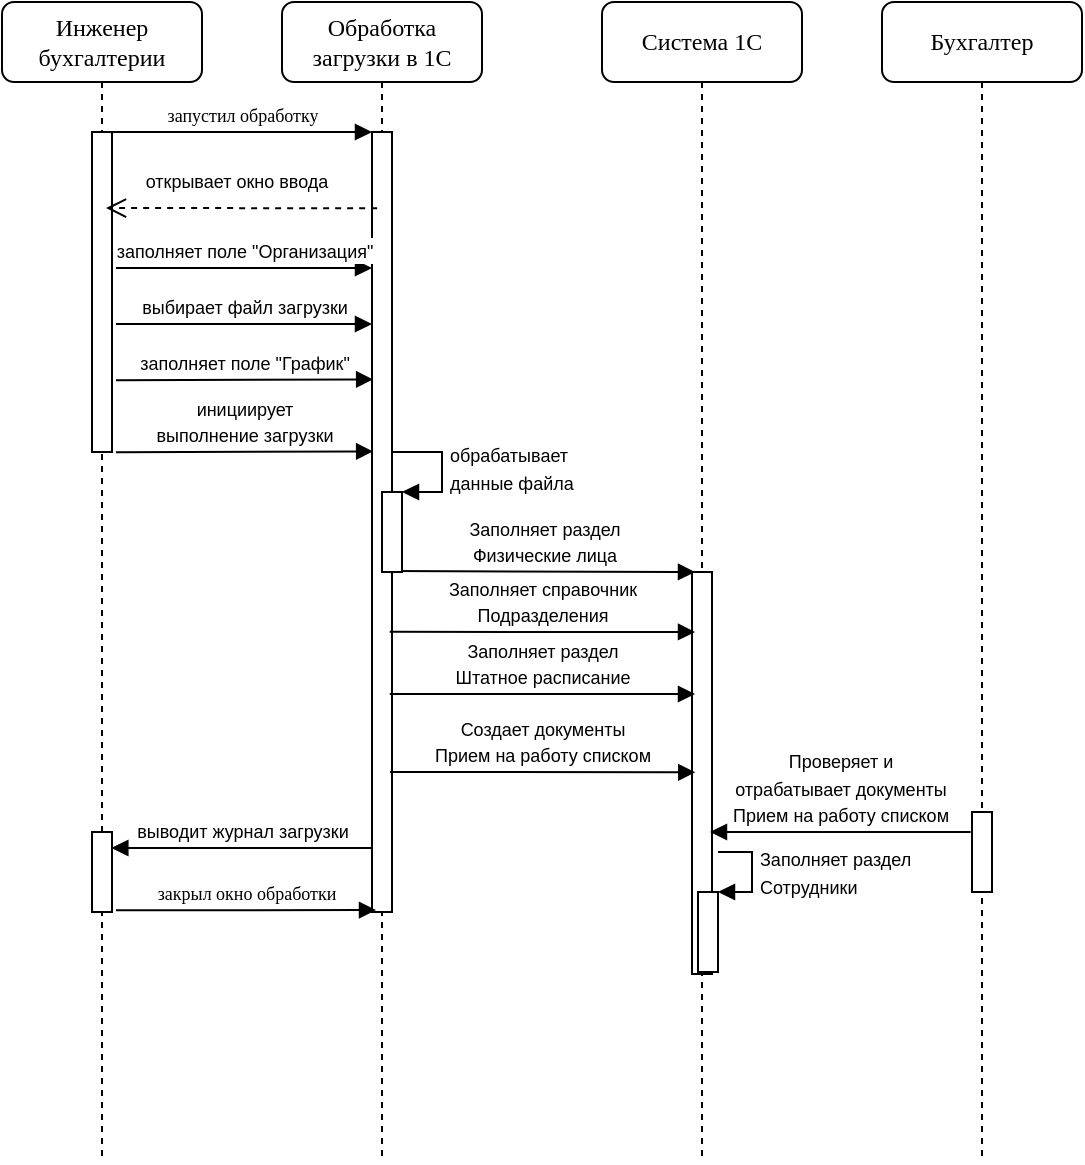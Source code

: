 <mxfile version="14.0.3" type="github">
  <diagram name="Page-1" id="13e1069c-82ec-6db2-03f1-153e76fe0fe0">
    <mxGraphModel dx="1013" dy="489" grid="1" gridSize="10" guides="1" tooltips="1" connect="1" arrows="1" fold="1" page="1" pageScale="1" pageWidth="1100" pageHeight="850" background="#ffffff" math="0" shadow="0">
      <root>
        <mxCell id="0" />
        <mxCell id="1" parent="0" />
        <mxCell id="7baba1c4bc27f4b0-2" value="Обработка загрузки в 1С" style="shape=umlLifeline;perimeter=lifelinePerimeter;whiteSpace=wrap;html=1;container=1;collapsible=0;recursiveResize=0;outlineConnect=0;rounded=1;shadow=0;comic=0;labelBackgroundColor=none;strokeWidth=1;fontFamily=Verdana;fontSize=12;align=center;" parent="1" vertex="1">
          <mxGeometry x="240" y="80" width="100" height="580" as="geometry" />
        </mxCell>
        <mxCell id="z16xJ5DNF8u_oxPosoF0-1" value="" style="html=1;points=[];perimeter=orthogonalPerimeter;" vertex="1" parent="7baba1c4bc27f4b0-2">
          <mxGeometry x="45" y="65" width="10" height="390" as="geometry" />
        </mxCell>
        <mxCell id="7baba1c4bc27f4b0-3" value="Система 1С" style="shape=umlLifeline;perimeter=lifelinePerimeter;whiteSpace=wrap;html=1;container=1;collapsible=0;recursiveResize=0;outlineConnect=0;rounded=1;shadow=0;comic=0;labelBackgroundColor=none;strokeWidth=1;fontFamily=Verdana;fontSize=12;align=center;" parent="1" vertex="1">
          <mxGeometry x="400" y="80" width="100" height="580" as="geometry" />
        </mxCell>
        <mxCell id="7baba1c4bc27f4b0-13" value="" style="html=1;points=[];perimeter=orthogonalPerimeter;rounded=0;shadow=0;comic=0;labelBackgroundColor=none;strokeWidth=1;fontFamily=Verdana;fontSize=12;align=center;" parent="7baba1c4bc27f4b0-3" vertex="1">
          <mxGeometry x="45" y="285" width="10" height="201" as="geometry" />
        </mxCell>
        <mxCell id="z16xJ5DNF8u_oxPosoF0-20" value="" style="html=1;points=[];perimeter=orthogonalPerimeter;" vertex="1" parent="7baba1c4bc27f4b0-3">
          <mxGeometry x="48" y="445" width="10" height="40" as="geometry" />
        </mxCell>
        <mxCell id="z16xJ5DNF8u_oxPosoF0-21" value="&lt;div&gt;&lt;font style=&quot;font-size: 9px&quot;&gt;Заполняет раздел &lt;br&gt;&lt;/font&gt;&lt;/div&gt;&lt;div&gt;&lt;font style=&quot;font-size: 9px&quot;&gt;Сотрудники&lt;br&gt;&lt;/font&gt;&lt;/div&gt;" style="edgeStyle=orthogonalEdgeStyle;html=1;align=left;spacingLeft=2;endArrow=block;rounded=0;entryX=1;entryY=0;" edge="1" parent="7baba1c4bc27f4b0-3">
          <mxGeometry relative="1" as="geometry">
            <mxPoint x="58" y="425" as="sourcePoint" />
            <Array as="points">
              <mxPoint x="75" y="425" />
            </Array>
            <mxPoint x="58" y="445" as="targetPoint" />
          </mxGeometry>
        </mxCell>
        <mxCell id="7baba1c4bc27f4b0-4" value="Бухгалтер" style="shape=umlLifeline;perimeter=lifelinePerimeter;whiteSpace=wrap;html=1;container=1;collapsible=0;recursiveResize=0;outlineConnect=0;rounded=1;shadow=0;comic=0;labelBackgroundColor=none;strokeWidth=1;fontFamily=Verdana;fontSize=12;align=center;" parent="1" vertex="1">
          <mxGeometry x="540" y="80" width="100" height="580" as="geometry" />
        </mxCell>
        <mxCell id="7baba1c4bc27f4b0-19" value="" style="html=1;points=[];perimeter=orthogonalPerimeter;rounded=0;shadow=0;comic=0;labelBackgroundColor=none;strokeWidth=1;fontFamily=Verdana;fontSize=12;align=center;" parent="7baba1c4bc27f4b0-4" vertex="1">
          <mxGeometry x="45" y="405" width="10" height="40" as="geometry" />
        </mxCell>
        <mxCell id="7baba1c4bc27f4b0-8" value="Инженер бухгалтерии" style="shape=umlLifeline;perimeter=lifelinePerimeter;whiteSpace=wrap;html=1;container=1;collapsible=0;recursiveResize=0;outlineConnect=0;rounded=1;shadow=0;comic=0;labelBackgroundColor=none;strokeWidth=1;fontFamily=Verdana;fontSize=12;align=center;" parent="1" vertex="1">
          <mxGeometry x="100" y="80" width="100" height="580" as="geometry" />
        </mxCell>
        <mxCell id="7baba1c4bc27f4b0-9" value="" style="html=1;points=[];perimeter=orthogonalPerimeter;rounded=0;shadow=0;comic=0;labelBackgroundColor=none;strokeWidth=1;fontFamily=Verdana;fontSize=12;align=center;" parent="7baba1c4bc27f4b0-8" vertex="1">
          <mxGeometry x="45" y="65" width="10" height="160" as="geometry" />
        </mxCell>
        <mxCell id="7baba1c4bc27f4b0-28" value="" style="html=1;points=[];perimeter=orthogonalPerimeter;rounded=0;shadow=0;comic=0;labelBackgroundColor=none;strokeWidth=1;fontFamily=Verdana;fontSize=12;align=center;" parent="7baba1c4bc27f4b0-8" vertex="1">
          <mxGeometry x="45" y="415" width="10" height="40" as="geometry" />
        </mxCell>
        <mxCell id="7baba1c4bc27f4b0-11" value="&lt;font style=&quot;font-size: 9px&quot;&gt;запустил обработку&lt;/font&gt;" style="html=1;verticalAlign=bottom;endArrow=block;entryX=0;entryY=0;labelBackgroundColor=none;fontFamily=Verdana;fontSize=12;edgeStyle=elbowEdgeStyle;elbow=vertical;" parent="1" source="7baba1c4bc27f4b0-9" edge="1">
          <mxGeometry relative="1" as="geometry">
            <mxPoint x="220" y="155" as="sourcePoint" />
            <mxPoint x="285" y="145" as="targetPoint" />
          </mxGeometry>
        </mxCell>
        <mxCell id="z16xJ5DNF8u_oxPosoF0-3" value="&lt;font style=&quot;font-size: 9px&quot;&gt;открывает окно ввода&lt;/font&gt;" style="html=1;verticalAlign=bottom;endArrow=open;dashed=1;endSize=8;exitX=0.057;exitY=0.327;exitDx=0;exitDy=0;exitPerimeter=0;" edge="1" parent="1">
          <mxGeometry x="0.04" y="-5" relative="1" as="geometry">
            <mxPoint x="152" y="183" as="targetPoint" />
            <mxPoint x="287.57" y="183.13" as="sourcePoint" />
            <mxPoint as="offset" />
          </mxGeometry>
        </mxCell>
        <mxCell id="z16xJ5DNF8u_oxPosoF0-4" value="&lt;font style=&quot;font-size: 9px&quot;&gt;выбирает файл загрузки&lt;/font&gt;" style="html=1;verticalAlign=bottom;endArrow=block;" edge="1" parent="1">
          <mxGeometry width="80" relative="1" as="geometry">
            <mxPoint x="157" y="241" as="sourcePoint" />
            <mxPoint x="285" y="241" as="targetPoint" />
          </mxGeometry>
        </mxCell>
        <mxCell id="z16xJ5DNF8u_oxPosoF0-5" value="&lt;font style=&quot;font-size: 9px&quot;&gt;заполняет поле &quot;График&quot;&lt;/font&gt;" style="html=1;verticalAlign=bottom;endArrow=block;entryX=0.057;entryY=0.783;entryDx=0;entryDy=0;entryPerimeter=0;" edge="1" parent="1">
          <mxGeometry width="80" relative="1" as="geometry">
            <mxPoint x="157" y="269.09" as="sourcePoint" />
            <mxPoint x="285.57" y="268.71" as="targetPoint" />
          </mxGeometry>
        </mxCell>
        <mxCell id="z16xJ5DNF8u_oxPosoF0-6" value="&lt;font style=&quot;font-size: 9px&quot;&gt;заполняет поле &quot;Организация&quot;&lt;br&gt;&lt;/font&gt;" style="html=1;verticalAlign=bottom;endArrow=block;" edge="1" parent="1">
          <mxGeometry width="80" relative="1" as="geometry">
            <mxPoint x="157" y="213" as="sourcePoint" />
            <mxPoint x="285" y="213" as="targetPoint" />
          </mxGeometry>
        </mxCell>
        <mxCell id="z16xJ5DNF8u_oxPosoF0-7" value="&lt;div&gt;&lt;font style=&quot;font-size: 9px&quot;&gt;инициирует &lt;br&gt;&lt;/font&gt;&lt;/div&gt;&lt;div&gt;&lt;font style=&quot;font-size: 9px&quot;&gt;выполнение загрузки&lt;/font&gt;&lt;/div&gt;" style="html=1;verticalAlign=bottom;endArrow=block;entryX=0.057;entryY=0.783;entryDx=0;entryDy=0;entryPerimeter=0;" edge="1" parent="1">
          <mxGeometry width="80" relative="1" as="geometry">
            <mxPoint x="157" y="305.09" as="sourcePoint" />
            <mxPoint x="285.57" y="304.71" as="targetPoint" />
          </mxGeometry>
        </mxCell>
        <mxCell id="z16xJ5DNF8u_oxPosoF0-9" value="&lt;div&gt;&lt;font style=&quot;font-size: 9px&quot;&gt;Заполняет раздел &lt;br&gt;&lt;/font&gt;&lt;/div&gt;&lt;div&gt;&lt;font style=&quot;font-size: 9px&quot;&gt;Физические лица&lt;/font&gt;&lt;/div&gt;" style="html=1;verticalAlign=bottom;endArrow=block;exitX=0.481;exitY=0.988;exitDx=0;exitDy=0;exitPerimeter=0;" edge="1" parent="1" source="z16xJ5DNF8u_oxPosoF0-10">
          <mxGeometry x="0.003" width="80" relative="1" as="geometry">
            <mxPoint x="287" y="365" as="sourcePoint" />
            <mxPoint x="446.5" y="365" as="targetPoint" />
            <mxPoint as="offset" />
          </mxGeometry>
        </mxCell>
        <mxCell id="z16xJ5DNF8u_oxPosoF0-10" value="" style="html=1;points=[];perimeter=orthogonalPerimeter;" vertex="1" parent="1">
          <mxGeometry x="290" y="325" width="10" height="40" as="geometry" />
        </mxCell>
        <mxCell id="z16xJ5DNF8u_oxPosoF0-11" value="&lt;div&gt;&lt;font style=&quot;font-size: 9px&quot;&gt;обрабатывает &lt;br&gt;&lt;/font&gt;&lt;/div&gt;&lt;div&gt;&lt;font style=&quot;font-size: 9px&quot;&gt;данные файла&lt;/font&gt;&lt;/div&gt;" style="edgeStyle=orthogonalEdgeStyle;html=1;align=left;spacingLeft=2;endArrow=block;rounded=0;entryX=1;entryY=0;" edge="1" target="z16xJ5DNF8u_oxPosoF0-10" parent="1">
          <mxGeometry relative="1" as="geometry">
            <mxPoint x="295" y="305" as="sourcePoint" />
            <Array as="points">
              <mxPoint x="320" y="305" />
            </Array>
          </mxGeometry>
        </mxCell>
        <mxCell id="z16xJ5DNF8u_oxPosoF0-12" value="&lt;div&gt;&lt;font style=&quot;font-size: 9px&quot;&gt;Заполняет справочник &lt;br&gt;&lt;/font&gt;&lt;/div&gt;&lt;div&gt;&lt;font style=&quot;font-size: 9px&quot;&gt;Подразделения&lt;/font&gt;&lt;/div&gt;" style="html=1;verticalAlign=bottom;endArrow=block;exitX=0.886;exitY=0.714;exitDx=0;exitDy=0;exitPerimeter=0;" edge="1" parent="1">
          <mxGeometry x="0.003" width="80" relative="1" as="geometry">
            <mxPoint x="293.86" y="394.9" as="sourcePoint" />
            <mxPoint x="446.5" y="395" as="targetPoint" />
            <mxPoint as="offset" />
          </mxGeometry>
        </mxCell>
        <mxCell id="z16xJ5DNF8u_oxPosoF0-13" value="&lt;div&gt;&lt;font style=&quot;font-size: 9px&quot;&gt;Заполняет раздел &lt;br&gt;&lt;/font&gt;&lt;/div&gt;&lt;div&gt;&lt;font style=&quot;font-size: 9px&quot;&gt;Штатное расписание&lt;br&gt;&lt;/font&gt;&lt;/div&gt;" style="html=1;verticalAlign=bottom;endArrow=block;exitX=0.886;exitY=0.8;exitDx=0;exitDy=0;exitPerimeter=0;" edge="1" parent="1">
          <mxGeometry x="0.003" width="80" relative="1" as="geometry">
            <mxPoint x="293.86" y="426" as="sourcePoint" />
            <mxPoint x="446.5" y="426" as="targetPoint" />
            <mxPoint as="offset" />
          </mxGeometry>
        </mxCell>
        <mxCell id="z16xJ5DNF8u_oxPosoF0-15" value="&lt;div&gt;&lt;font style=&quot;font-size: 9px&quot;&gt;Создает документы&lt;/font&gt;&lt;/div&gt;&lt;div&gt;&lt;font style=&quot;font-size: 9px&quot;&gt;Прием на работу списком&lt;/font&gt;&lt;br&gt;&lt;/div&gt;" style="html=1;verticalAlign=bottom;endArrow=block;exitX=0.886;exitY=0.971;exitDx=0;exitDy=0;exitPerimeter=0;" edge="1" parent="1">
          <mxGeometry x="0.003" width="80" relative="1" as="geometry">
            <mxPoint x="294" y="465.0" as="sourcePoint" />
            <mxPoint x="446.64" y="465.15" as="targetPoint" />
            <mxPoint as="offset" />
          </mxGeometry>
        </mxCell>
        <mxCell id="z16xJ5DNF8u_oxPosoF0-17" value="&lt;font style=&quot;font-size: 9px&quot;&gt;выводит журнал загрузки&lt;/font&gt;" style="html=1;verticalAlign=bottom;endArrow=block;" edge="1" parent="1">
          <mxGeometry width="80" relative="1" as="geometry">
            <mxPoint x="285" y="503" as="sourcePoint" />
            <mxPoint x="154.667" y="503" as="targetPoint" />
          </mxGeometry>
        </mxCell>
        <mxCell id="z16xJ5DNF8u_oxPosoF0-18" value="&lt;font style=&quot;font-size: 9px&quot;&gt;закрыл окно обработки&lt;/font&gt;" style="html=1;verticalAlign=bottom;endArrow=block;entryX=0;entryY=0;labelBackgroundColor=none;fontFamily=Verdana;fontSize=12;edgeStyle=elbowEdgeStyle;elbow=vertical;" edge="1" parent="1">
          <mxGeometry relative="1" as="geometry">
            <mxPoint x="157" y="534.167" as="sourcePoint" />
            <mxPoint x="287" y="534" as="targetPoint" />
          </mxGeometry>
        </mxCell>
        <mxCell id="z16xJ5DNF8u_oxPosoF0-19" value="&lt;div&gt;&lt;font style=&quot;font-size: 9px&quot;&gt;Проверяет и &lt;br&gt;&lt;/font&gt;&lt;/div&gt;&lt;div&gt;&lt;font style=&quot;font-size: 9px&quot;&gt;отрабатывает документы &lt;br&gt;&lt;/font&gt;&lt;/div&gt;&lt;div&gt;&lt;font style=&quot;font-size: 9px&quot;&gt;Прием на работу списком&lt;/font&gt;&lt;/div&gt;" style="html=1;verticalAlign=bottom;endArrow=block;" edge="1" parent="1">
          <mxGeometry width="80" relative="1" as="geometry">
            <mxPoint x="584.33" y="495" as="sourcePoint" />
            <mxPoint x="453.997" y="495" as="targetPoint" />
          </mxGeometry>
        </mxCell>
      </root>
    </mxGraphModel>
  </diagram>
</mxfile>
